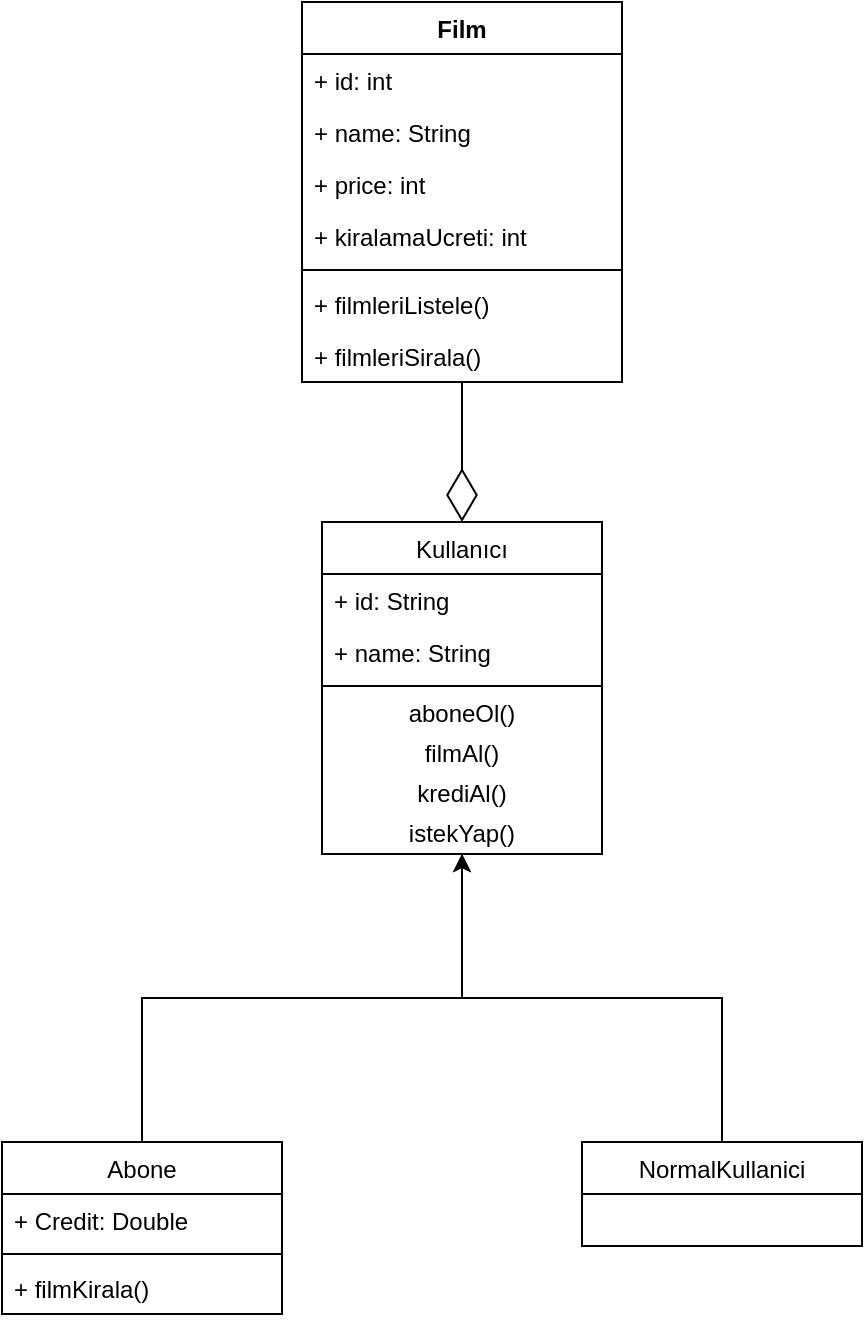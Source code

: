 <mxfile version="14.9.4" type="device"><diagram id="G_dgxaWWpoI4drNcYlUU" name="Page-1"><mxGraphModel dx="1382" dy="1864" grid="1" gridSize="10" guides="1" tooltips="1" connect="1" arrows="1" fold="1" page="1" pageScale="1" pageWidth="850" pageHeight="1100" math="0" shadow="0"><root><mxCell id="0"/><mxCell id="1" parent="0"/><mxCell id="jFQW8jA-1FMbVNyemGEi-1" value="Kullanıcı" style="swimlane;fontStyle=0;childLayout=stackLayout;horizontal=1;startSize=26;fillColor=none;horizontalStack=0;resizeParent=1;resizeParentMax=0;resizeLast=0;collapsible=1;marginBottom=0;" vertex="1" parent="1"><mxGeometry x="380" y="150" width="140" height="166" as="geometry"/></mxCell><mxCell id="jFQW8jA-1FMbVNyemGEi-2" value="+ id: String&#10;" style="text;strokeColor=none;fillColor=none;align=left;verticalAlign=top;spacingLeft=4;spacingRight=4;overflow=hidden;rotatable=0;points=[[0,0.5],[1,0.5]];portConstraint=eastwest;" vertex="1" parent="jFQW8jA-1FMbVNyemGEi-1"><mxGeometry y="26" width="140" height="26" as="geometry"/></mxCell><mxCell id="jFQW8jA-1FMbVNyemGEi-3" value="+ name: String" style="text;strokeColor=none;fillColor=none;align=left;verticalAlign=top;spacingLeft=4;spacingRight=4;overflow=hidden;rotatable=0;points=[[0,0.5],[1,0.5]];portConstraint=eastwest;" vertex="1" parent="jFQW8jA-1FMbVNyemGEi-1"><mxGeometry y="52" width="140" height="26" as="geometry"/></mxCell><mxCell id="jFQW8jA-1FMbVNyemGEi-22" value="" style="line;strokeWidth=1;fillColor=none;align=left;verticalAlign=middle;spacingTop=-1;spacingLeft=3;spacingRight=3;rotatable=0;labelPosition=right;points=[];portConstraint=eastwest;" vertex="1" parent="jFQW8jA-1FMbVNyemGEi-1"><mxGeometry y="78" width="140" height="8" as="geometry"/></mxCell><mxCell id="jFQW8jA-1FMbVNyemGEi-23" value="aboneOl()&lt;span style=&quot;color: rgba(0 , 0 , 0 , 0) ; font-family: monospace ; font-size: 0px&quot;&gt;%3CmxGraphModel%3E%3Croot%3E%3CmxCell%20id%3D%220%22%2F%3E%3CmxCell%20id%3D%221%22%20parent%3D%220%22%2F%3E%3CmxCell%20id%3D%222%22%20value%3D%22Kullan%C4%B1c%C4%B1%22%20style%3D%22swimlane%3BfontStyle%3D0%3BchildLayout%3DstackLayout%3Bhorizontal%3D1%3BstartSize%3D26%3BfillColor%3Dnone%3BhorizontalStack%3D0%3BresizeParent%3D1%3BresizeParentMax%3D0%3BresizeLast%3D0%3Bcollapsible%3D1%3BmarginBottom%3D0%3B%22%20vertex%3D%221%22%20parent%3D%221%22%3E%3CmxGeometry%20x%3D%22380%22%20y%3D%22280%22%20width%3D%22140%22%20height%3D%22104%22%20as%3D%22geometry%22%2F%3E%3C%2FmxCell%3E%3CmxCell%20id%3D%223%22%20value%3D%22%2B%20field%3A%20type%22%20style%3D%22text%3BstrokeColor%3Dnone%3BfillColor%3Dnone%3Balign%3Dleft%3BverticalAlign%3Dtop%3BspacingLeft%3D4%3BspacingRight%3D4%3Boverflow%3Dhidden%3Brotatable%3D0%3Bpoints%3D%5B%5B0%2C0.5%5D%2C%5B1%2C0.5%5D%5D%3BportConstraint%3Deastwest%3B%22%20vertex%3D%221%22%20parent%3D%222%22%3E%3CmxGeometry%20y%3D%2226%22%20width%3D%22140%22%20height%3D%2226%22%20as%3D%22geometry%22%2F%3E%3C%2FmxCell%3E%3CmxCell%20id%3D%224%22%20value%3D%22%2B%20field%3A%20type%22%20style%3D%22text%3BstrokeColor%3Dnone%3BfillColor%3Dnone%3Balign%3Dleft%3BverticalAlign%3Dtop%3BspacingLeft%3D4%3BspacingRight%3D4%3Boverflow%3Dhidden%3Brotatable%3D0%3Bpoints%3D%5B%5B0%2C0.5%5D%2C%5B1%2C0.5%5D%5D%3BportConstraint%3Deastwest%3B%22%20vertex%3D%221%22%20parent%3D%222%22%3E%3CmxGeometry%20y%3D%2252%22%20width%3D%22140%22%20height%3D%2226%22%20as%3D%22geometry%22%2F%3E%3C%2FmxCell%3E%3CmxCell%20id%3D%225%22%20value%3D%22%2B%20field%3A%20type%22%20style%3D%22text%3BstrokeColor%3Dnone%3BfillColor%3Dnone%3Balign%3Dleft%3BverticalAlign%3Dtop%3BspacingLeft%3D4%3BspacingRight%3D4%3Boverflow%3Dhidden%3Brotatable%3D0%3Bpoints%3D%5B%5B0%2C0.5%5D%2C%5B1%2C0.5%5D%5D%3BportConstraint%3Deastwest%3B%22%20vertex%3D%221%22%20parent%3D%222%22%3E%3CmxGeometry%20y%3D%2278%22%20width%3D%22140%22%20height%3D%2226%22%20as%3D%22geometry%22%2F%3E%3C%2FmxCell%3E%3C%2Froot%3E%3C%2FmxGraphModel%3E&lt;/span&gt;" style="text;html=1;strokeColor=none;fillColor=none;align=center;verticalAlign=middle;whiteSpace=wrap;rounded=0;" vertex="1" parent="jFQW8jA-1FMbVNyemGEi-1"><mxGeometry y="86" width="140" height="20" as="geometry"/></mxCell><mxCell id="jFQW8jA-1FMbVNyemGEi-29" value="filmAl()" style="text;html=1;strokeColor=none;fillColor=none;align=center;verticalAlign=middle;whiteSpace=wrap;rounded=0;" vertex="1" parent="jFQW8jA-1FMbVNyemGEi-1"><mxGeometry y="106" width="140" height="20" as="geometry"/></mxCell><mxCell id="jFQW8jA-1FMbVNyemGEi-28" value="krediAl()" style="text;html=1;strokeColor=none;fillColor=none;align=center;verticalAlign=middle;whiteSpace=wrap;rounded=0;" vertex="1" parent="jFQW8jA-1FMbVNyemGEi-1"><mxGeometry y="126" width="140" height="20" as="geometry"/></mxCell><mxCell id="jFQW8jA-1FMbVNyemGEi-30" value="istekYap()" style="text;html=1;strokeColor=none;fillColor=none;align=center;verticalAlign=middle;whiteSpace=wrap;rounded=0;" vertex="1" parent="jFQW8jA-1FMbVNyemGEi-1"><mxGeometry y="146" width="140" height="20" as="geometry"/></mxCell><mxCell id="jFQW8jA-1FMbVNyemGEi-20" style="edgeStyle=orthogonalEdgeStyle;rounded=0;orthogonalLoop=1;jettySize=auto;html=1;exitX=0.5;exitY=0;exitDx=0;exitDy=0;" edge="1" parent="1" source="jFQW8jA-1FMbVNyemGEi-5" target="jFQW8jA-1FMbVNyemGEi-1"><mxGeometry relative="1" as="geometry"/></mxCell><mxCell id="jFQW8jA-1FMbVNyemGEi-5" value="Abone" style="swimlane;fontStyle=0;childLayout=stackLayout;horizontal=1;startSize=26;fillColor=none;horizontalStack=0;resizeParent=1;resizeParentMax=0;resizeLast=0;collapsible=1;marginBottom=0;" vertex="1" parent="1"><mxGeometry x="220" y="460" width="140" height="86" as="geometry"/></mxCell><mxCell id="jFQW8jA-1FMbVNyemGEi-6" value="+ Credit: Double" style="text;strokeColor=none;fillColor=none;align=left;verticalAlign=top;spacingLeft=4;spacingRight=4;overflow=hidden;rotatable=0;points=[[0,0.5],[1,0.5]];portConstraint=eastwest;" vertex="1" parent="jFQW8jA-1FMbVNyemGEi-5"><mxGeometry y="26" width="140" height="26" as="geometry"/></mxCell><mxCell id="jFQW8jA-1FMbVNyemGEi-21" value="" style="line;strokeWidth=1;fillColor=none;align=left;verticalAlign=middle;spacingTop=-1;spacingLeft=3;spacingRight=3;rotatable=0;labelPosition=right;points=[];portConstraint=eastwest;" vertex="1" parent="jFQW8jA-1FMbVNyemGEi-5"><mxGeometry y="52" width="140" height="8" as="geometry"/></mxCell><mxCell id="jFQW8jA-1FMbVNyemGEi-8" value="+ filmKirala()" style="text;strokeColor=none;fillColor=none;align=left;verticalAlign=top;spacingLeft=4;spacingRight=4;overflow=hidden;rotatable=0;points=[[0,0.5],[1,0.5]];portConstraint=eastwest;" vertex="1" parent="jFQW8jA-1FMbVNyemGEi-5"><mxGeometry y="60" width="140" height="26" as="geometry"/></mxCell><mxCell id="jFQW8jA-1FMbVNyemGEi-18" style="edgeStyle=orthogonalEdgeStyle;rounded=0;orthogonalLoop=1;jettySize=auto;html=1;" edge="1" parent="1" source="jFQW8jA-1FMbVNyemGEi-9" target="jFQW8jA-1FMbVNyemGEi-1"><mxGeometry relative="1" as="geometry"><mxPoint x="450" y="390" as="targetPoint"/></mxGeometry></mxCell><mxCell id="jFQW8jA-1FMbVNyemGEi-9" value="NormalKullanici" style="swimlane;fontStyle=0;childLayout=stackLayout;horizontal=1;startSize=26;fillColor=none;horizontalStack=0;resizeParent=1;resizeParentMax=0;resizeLast=0;collapsible=1;marginBottom=0;" vertex="1" parent="1"><mxGeometry x="510" y="460" width="140" height="52" as="geometry"/></mxCell><mxCell id="jFQW8jA-1FMbVNyemGEi-31" value="Film" style="swimlane;fontStyle=1;align=center;verticalAlign=top;childLayout=stackLayout;horizontal=1;startSize=26;horizontalStack=0;resizeParent=1;resizeParentMax=0;resizeLast=0;collapsible=1;marginBottom=0;" vertex="1" parent="1"><mxGeometry x="370" y="-110" width="160" height="190" as="geometry"/></mxCell><mxCell id="jFQW8jA-1FMbVNyemGEi-32" value="+ id: int" style="text;strokeColor=none;fillColor=none;align=left;verticalAlign=top;spacingLeft=4;spacingRight=4;overflow=hidden;rotatable=0;points=[[0,0.5],[1,0.5]];portConstraint=eastwest;" vertex="1" parent="jFQW8jA-1FMbVNyemGEi-31"><mxGeometry y="26" width="160" height="26" as="geometry"/></mxCell><mxCell id="jFQW8jA-1FMbVNyemGEi-36" value="+ name: String" style="text;strokeColor=none;fillColor=none;align=left;verticalAlign=top;spacingLeft=4;spacingRight=4;overflow=hidden;rotatable=0;points=[[0,0.5],[1,0.5]];portConstraint=eastwest;" vertex="1" parent="jFQW8jA-1FMbVNyemGEi-31"><mxGeometry y="52" width="160" height="26" as="geometry"/></mxCell><mxCell id="jFQW8jA-1FMbVNyemGEi-37" value="+ price: int" style="text;strokeColor=none;fillColor=none;align=left;verticalAlign=top;spacingLeft=4;spacingRight=4;overflow=hidden;rotatable=0;points=[[0,0.5],[1,0.5]];portConstraint=eastwest;" vertex="1" parent="jFQW8jA-1FMbVNyemGEi-31"><mxGeometry y="78" width="160" height="26" as="geometry"/></mxCell><mxCell id="jFQW8jA-1FMbVNyemGEi-38" value="+ kiralamaUcreti: int" style="text;strokeColor=none;fillColor=none;align=left;verticalAlign=top;spacingLeft=4;spacingRight=4;overflow=hidden;rotatable=0;points=[[0,0.5],[1,0.5]];portConstraint=eastwest;" vertex="1" parent="jFQW8jA-1FMbVNyemGEi-31"><mxGeometry y="104" width="160" height="26" as="geometry"/></mxCell><mxCell id="jFQW8jA-1FMbVNyemGEi-33" value="" style="line;strokeWidth=1;fillColor=none;align=left;verticalAlign=middle;spacingTop=-1;spacingLeft=3;spacingRight=3;rotatable=0;labelPosition=right;points=[];portConstraint=eastwest;" vertex="1" parent="jFQW8jA-1FMbVNyemGEi-31"><mxGeometry y="130" width="160" height="8" as="geometry"/></mxCell><mxCell id="jFQW8jA-1FMbVNyemGEi-34" value="+ filmleriListele()" style="text;strokeColor=none;fillColor=none;align=left;verticalAlign=top;spacingLeft=4;spacingRight=4;overflow=hidden;rotatable=0;points=[[0,0.5],[1,0.5]];portConstraint=eastwest;" vertex="1" parent="jFQW8jA-1FMbVNyemGEi-31"><mxGeometry y="138" width="160" height="26" as="geometry"/></mxCell><mxCell id="jFQW8jA-1FMbVNyemGEi-39" value="+ filmleriSirala()" style="text;strokeColor=none;fillColor=none;align=left;verticalAlign=top;spacingLeft=4;spacingRight=4;overflow=hidden;rotatable=0;points=[[0,0.5],[1,0.5]];portConstraint=eastwest;" vertex="1" parent="jFQW8jA-1FMbVNyemGEi-31"><mxGeometry y="164" width="160" height="26" as="geometry"/></mxCell><mxCell id="jFQW8jA-1FMbVNyemGEi-41" value="" style="endArrow=diamondThin;endFill=0;endSize=24;html=1;entryX=0.5;entryY=0;entryDx=0;entryDy=0;" edge="1" parent="1" source="jFQW8jA-1FMbVNyemGEi-31" target="jFQW8jA-1FMbVNyemGEi-1"><mxGeometry width="160" relative="1" as="geometry"><mxPoint x="570" y="140" as="sourcePoint"/><mxPoint x="730" y="140" as="targetPoint"/></mxGeometry></mxCell></root></mxGraphModel></diagram></mxfile>
